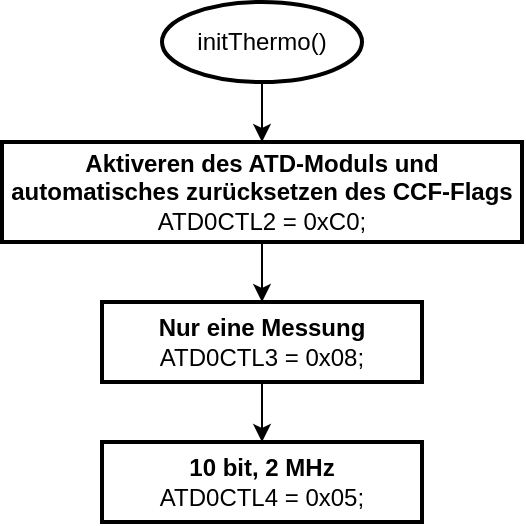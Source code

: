 <mxfile version="22.1.4" type="device">
  <diagram name="Page-1" id="MtaxG93dTi5LgpIQzQUT">
    <mxGraphModel dx="819" dy="462" grid="1" gridSize="10" guides="1" tooltips="1" connect="1" arrows="1" fold="1" page="1" pageScale="1" pageWidth="850" pageHeight="1100" math="0" shadow="0">
      <root>
        <mxCell id="0" />
        <mxCell id="1" parent="0" />
        <mxCell id="KPjTej0IAh-lZE8WgxZx-3" value="" style="edgeStyle=orthogonalEdgeStyle;rounded=0;orthogonalLoop=1;jettySize=auto;html=1;" edge="1" parent="1" source="KPjTej0IAh-lZE8WgxZx-1" target="KPjTej0IAh-lZE8WgxZx-2">
          <mxGeometry relative="1" as="geometry" />
        </mxCell>
        <mxCell id="KPjTej0IAh-lZE8WgxZx-1" value="initThermo()" style="ellipse;whiteSpace=wrap;html=1;strokeWidth=2;" vertex="1" parent="1">
          <mxGeometry x="290" y="70" width="100" height="40" as="geometry" />
        </mxCell>
        <mxCell id="KPjTej0IAh-lZE8WgxZx-5" value="" style="edgeStyle=orthogonalEdgeStyle;rounded=0;orthogonalLoop=1;jettySize=auto;html=1;" edge="1" parent="1" source="KPjTej0IAh-lZE8WgxZx-2" target="KPjTej0IAh-lZE8WgxZx-4">
          <mxGeometry relative="1" as="geometry" />
        </mxCell>
        <mxCell id="KPjTej0IAh-lZE8WgxZx-2" value="&lt;b&gt;Aktiveren des ATD-Moduls und automatisches zurücksetzen des CCF-Flags&lt;/b&gt;&lt;br&gt;&lt;div&gt;ATD0CTL2 = 0xC0;&lt;/div&gt;" style="rounded=0;whiteSpace=wrap;html=1;strokeWidth=2;" vertex="1" parent="1">
          <mxGeometry x="210" y="140" width="260" height="50" as="geometry" />
        </mxCell>
        <mxCell id="KPjTej0IAh-lZE8WgxZx-8" value="" style="edgeStyle=orthogonalEdgeStyle;rounded=0;orthogonalLoop=1;jettySize=auto;html=1;" edge="1" parent="1" source="KPjTej0IAh-lZE8WgxZx-4" target="KPjTej0IAh-lZE8WgxZx-7">
          <mxGeometry relative="1" as="geometry" />
        </mxCell>
        <mxCell id="KPjTej0IAh-lZE8WgxZx-4" value="&lt;b&gt;Nur eine Messung&lt;/b&gt;&lt;br&gt;&lt;div&gt;ATD0CTL3 = 0x08;&lt;/div&gt;" style="whiteSpace=wrap;html=1;rounded=0;strokeWidth=2;" vertex="1" parent="1">
          <mxGeometry x="260" y="220" width="160" height="40" as="geometry" />
        </mxCell>
        <mxCell id="KPjTej0IAh-lZE8WgxZx-7" value="&lt;b&gt;10 bit, 2 MHz&lt;/b&gt;&lt;br&gt;&lt;div&gt;ATD0CTL4 = 0x05;&lt;/div&gt;" style="whiteSpace=wrap;html=1;rounded=0;strokeWidth=2;" vertex="1" parent="1">
          <mxGeometry x="260" y="290" width="160" height="40" as="geometry" />
        </mxCell>
      </root>
    </mxGraphModel>
  </diagram>
</mxfile>
